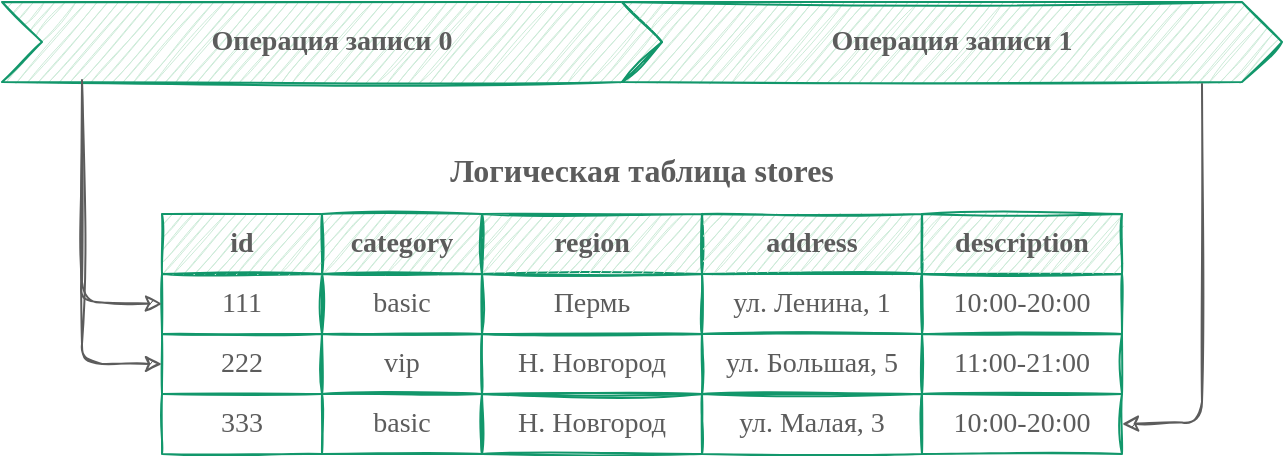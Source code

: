 <mxfile version="15.4.3" type="device"><diagram id="UkCRQ5fywTpBNVma3KRR" name="Page-1"><mxGraphModel dx="1225" dy="6036" grid="1" gridSize="10" guides="1" tooltips="1" connect="1" arrows="1" fold="1" page="1" pageScale="1" pageWidth="660" pageHeight="250" math="0" shadow="0"><root><mxCell id="pq5Drrk4d1I2Po4bDmVT-0"/><mxCell id="pq5Drrk4d1I2Po4bDmVT-1" parent="pq5Drrk4d1I2Po4bDmVT-0"/><mxCell id="pq5Drrk4d1I2Po4bDmVT-2" value="&lt;font color=&quot;#5c5c5c&quot; style=&quot;font-size: 14px&quot;&gt;&lt;span&gt;111&lt;/span&gt;&lt;/font&gt;&lt;font color=&quot;#5c5c5c&quot; style=&quot;font-size: 14px&quot;&gt;&lt;span&gt;&lt;br&gt;&lt;/span&gt;&lt;/font&gt;" style="rounded=0;whiteSpace=wrap;html=1;fontStyle=0;sketch=1;fontFamily=Comic Sans MS;strokeColor=#12976B;fillColor=none;" parent="pq5Drrk4d1I2Po4bDmVT-1" vertex="1"><mxGeometry x="90" y="-5104" width="80" height="30" as="geometry"/></mxCell><mxCell id="pq5Drrk4d1I2Po4bDmVT-3" value="&lt;span style=&quot;color: rgb(92 , 92 , 92) ; font-size: 14px&quot;&gt;basic&lt;/span&gt;&lt;font color=&quot;#5c5c5c&quot; style=&quot;font-size: 14px&quot;&gt;&lt;span&gt;&lt;br&gt;&lt;/span&gt;&lt;/font&gt;" style="rounded=0;whiteSpace=wrap;html=1;fontStyle=0;sketch=1;fontFamily=Comic Sans MS;strokeColor=#12976B;fillColor=none;" parent="pq5Drrk4d1I2Po4bDmVT-1" vertex="1"><mxGeometry x="170" y="-5104" width="80" height="30" as="geometry"/></mxCell><mxCell id="pq5Drrk4d1I2Po4bDmVT-4" value="&lt;font color=&quot;#5c5c5c&quot; style=&quot;font-size: 14px&quot;&gt;&lt;span&gt;Пермь&lt;br&gt;&lt;/span&gt;&lt;/font&gt;" style="rounded=0;whiteSpace=wrap;html=1;fontStyle=0;sketch=1;fontFamily=Comic Sans MS;strokeColor=#12976B;fillColor=none;" parent="pq5Drrk4d1I2Po4bDmVT-1" vertex="1"><mxGeometry x="250" y="-5104" width="110" height="30" as="geometry"/></mxCell><mxCell id="pq5Drrk4d1I2Po4bDmVT-5" value="&lt;font color=&quot;#5c5c5c&quot; style=&quot;font-size: 14px&quot;&gt;&lt;span&gt;222&lt;br&gt;&lt;/span&gt;&lt;/font&gt;" style="rounded=0;whiteSpace=wrap;html=1;fontStyle=0;sketch=1;fontFamily=Comic Sans MS;strokeColor=#12976B;fillColor=none;" parent="pq5Drrk4d1I2Po4bDmVT-1" vertex="1"><mxGeometry x="90" y="-5074" width="80" height="30" as="geometry"/></mxCell><mxCell id="pq5Drrk4d1I2Po4bDmVT-6" value="&lt;font color=&quot;#5c5c5c&quot; style=&quot;font-size: 14px&quot;&gt;&lt;span&gt;vip&lt;br&gt;&lt;/span&gt;&lt;/font&gt;" style="rounded=0;whiteSpace=wrap;html=1;fontStyle=0;sketch=1;fontFamily=Comic Sans MS;strokeColor=#12976B;fillColor=none;" parent="pq5Drrk4d1I2Po4bDmVT-1" vertex="1"><mxGeometry x="170" y="-5074" width="80" height="30" as="geometry"/></mxCell><mxCell id="pq5Drrk4d1I2Po4bDmVT-7" value="&lt;font color=&quot;#5c5c5c&quot; style=&quot;font-size: 14px&quot;&gt;&lt;span&gt;Н. Новгород&lt;br&gt;&lt;/span&gt;&lt;/font&gt;" style="rounded=0;whiteSpace=wrap;html=1;fontStyle=0;sketch=1;fontFamily=Comic Sans MS;strokeColor=#12976B;fillColor=none;" parent="pq5Drrk4d1I2Po4bDmVT-1" vertex="1"><mxGeometry x="250" y="-5074" width="110" height="30" as="geometry"/></mxCell><mxCell id="pq5Drrk4d1I2Po4bDmVT-8" value="&lt;font color=&quot;#5c5c5c&quot; style=&quot;font-size: 14px&quot;&gt;&lt;span&gt;id&lt;br&gt;&lt;/span&gt;&lt;/font&gt;" style="rounded=0;whiteSpace=wrap;html=1;fontStyle=1;sketch=1;fontFamily=Comic Sans MS;strokeColor=#12976B;fillColor=#CCEBD8;" parent="pq5Drrk4d1I2Po4bDmVT-1" vertex="1"><mxGeometry x="90" y="-5134" width="80" height="30" as="geometry"/></mxCell><mxCell id="pq5Drrk4d1I2Po4bDmVT-9" value="&lt;font color=&quot;#5c5c5c&quot; style=&quot;font-size: 14px&quot;&gt;&lt;span&gt;category&lt;br&gt;&lt;/span&gt;&lt;/font&gt;" style="rounded=0;whiteSpace=wrap;html=1;fontStyle=1;sketch=1;fontFamily=Comic Sans MS;strokeColor=#12976B;fillColor=#CCEBD8;" parent="pq5Drrk4d1I2Po4bDmVT-1" vertex="1"><mxGeometry x="170" y="-5134" width="80" height="30" as="geometry"/></mxCell><mxCell id="pq5Drrk4d1I2Po4bDmVT-10" value="&lt;font color=&quot;#5c5c5c&quot; style=&quot;font-size: 14px&quot;&gt;&lt;span&gt;region&lt;br&gt;&lt;/span&gt;&lt;/font&gt;" style="rounded=0;whiteSpace=wrap;html=1;fontStyle=1;sketch=1;fontFamily=Comic Sans MS;strokeColor=#12976B;fillColor=#CCEBD8;" parent="pq5Drrk4d1I2Po4bDmVT-1" vertex="1"><mxGeometry x="250" y="-5134" width="110" height="30" as="geometry"/></mxCell><mxCell id="pq5Drrk4d1I2Po4bDmVT-11" value="&lt;font color=&quot;#5c5c5c&quot; style=&quot;font-size: 14px&quot;&gt;&lt;span&gt;ул. Ленина, 1&lt;br&gt;&lt;/span&gt;&lt;/font&gt;" style="rounded=0;whiteSpace=wrap;html=1;fontStyle=0;sketch=1;fontFamily=Comic Sans MS;strokeColor=#12976B;fillColor=none;" parent="pq5Drrk4d1I2Po4bDmVT-1" vertex="1"><mxGeometry x="360" y="-5104" width="110" height="30" as="geometry"/></mxCell><mxCell id="pq5Drrk4d1I2Po4bDmVT-12" value="&lt;font color=&quot;#5c5c5c&quot; style=&quot;font-size: 14px&quot;&gt;&lt;span&gt;ул. Большая, 5&lt;br&gt;&lt;/span&gt;&lt;/font&gt;" style="rounded=0;whiteSpace=wrap;html=1;fontStyle=0;sketch=1;fontFamily=Comic Sans MS;strokeColor=#12976B;fillColor=none;" parent="pq5Drrk4d1I2Po4bDmVT-1" vertex="1"><mxGeometry x="360" y="-5074" width="110" height="30" as="geometry"/></mxCell><mxCell id="pq5Drrk4d1I2Po4bDmVT-13" value="&lt;font color=&quot;#5c5c5c&quot; style=&quot;font-size: 14px&quot;&gt;&lt;span&gt;address&lt;br&gt;&lt;/span&gt;&lt;/font&gt;" style="rounded=0;whiteSpace=wrap;html=1;fontStyle=1;sketch=1;fontFamily=Comic Sans MS;strokeColor=#12976B;fillColor=#CCEBD8;" parent="pq5Drrk4d1I2Po4bDmVT-1" vertex="1"><mxGeometry x="360" y="-5134" width="110" height="30" as="geometry"/></mxCell><mxCell id="pq5Drrk4d1I2Po4bDmVT-14" value="&lt;font color=&quot;#5c5c5c&quot; style=&quot;font-size: 14px&quot;&gt;&lt;span&gt;10:00-20:00&lt;br&gt;&lt;/span&gt;&lt;/font&gt;" style="rounded=0;whiteSpace=wrap;html=1;fontStyle=0;sketch=1;fontFamily=Comic Sans MS;strokeColor=#12976B;fillColor=none;" parent="pq5Drrk4d1I2Po4bDmVT-1" vertex="1"><mxGeometry x="470" y="-5104" width="100" height="30" as="geometry"/></mxCell><mxCell id="pq5Drrk4d1I2Po4bDmVT-15" value="&lt;font color=&quot;#5c5c5c&quot; style=&quot;font-size: 14px&quot;&gt;&lt;span&gt;11:00-21:00&lt;br&gt;&lt;/span&gt;&lt;/font&gt;" style="rounded=0;whiteSpace=wrap;html=1;fontStyle=0;sketch=1;fontFamily=Comic Sans MS;strokeColor=#12976B;fillColor=none;" parent="pq5Drrk4d1I2Po4bDmVT-1" vertex="1"><mxGeometry x="470" y="-5074" width="100" height="30" as="geometry"/></mxCell><mxCell id="pq5Drrk4d1I2Po4bDmVT-16" value="&lt;font color=&quot;#5c5c5c&quot; style=&quot;font-size: 14px&quot;&gt;&lt;span&gt;description&lt;br&gt;&lt;/span&gt;&lt;/font&gt;" style="rounded=0;whiteSpace=wrap;html=1;fontStyle=1;sketch=1;fontFamily=Comic Sans MS;strokeColor=#12976B;fillColor=#CCEBD8;" parent="pq5Drrk4d1I2Po4bDmVT-1" vertex="1"><mxGeometry x="470" y="-5134" width="100" height="30" as="geometry"/></mxCell><mxCell id="pq5Drrk4d1I2Po4bDmVT-29" value="&lt;span style=&quot;color: rgb(92 , 92 , 92) ; font-family: &amp;#34;comic sans ms&amp;#34; ; font-size: 14px ; font-weight: bold&quot;&gt;Операция записи 0&lt;/span&gt;" style="shape=step;perimeter=stepPerimeter;whiteSpace=wrap;html=1;fixedSize=1;strokeColor=#12976B;sketch=1;fillColor=#CCEBD8;size=20;" parent="pq5Drrk4d1I2Po4bDmVT-1" vertex="1"><mxGeometry x="10" y="-5240" width="330" height="40" as="geometry"/></mxCell><mxCell id="pq5Drrk4d1I2Po4bDmVT-30" value="&lt;span style=&quot;color: rgb(92 , 92 , 92) ; font-family: &amp;#34;comic sans ms&amp;#34; ; font-size: 14px ; font-weight: bold&quot;&gt;Операция записи 1&lt;/span&gt;" style="shape=step;perimeter=stepPerimeter;whiteSpace=wrap;html=1;fixedSize=1;strokeColor=#12976B;sketch=1;fillColor=#CCEBD8;size=20;" parent="pq5Drrk4d1I2Po4bDmVT-1" vertex="1"><mxGeometry x="320" y="-5240" width="330" height="40" as="geometry"/></mxCell><mxCell id="pq5Drrk4d1I2Po4bDmVT-32" value="&lt;span style=&quot;color: rgb(92 , 92 , 92) ; font-weight: bold&quot;&gt;&lt;font style=&quot;font-size: 16px&quot; face=&quot;Comic Sans MS&quot;&gt;Логическая таблица stores&lt;/font&gt;&lt;/span&gt;" style="text;html=1;strokeColor=none;align=center;verticalAlign=middle;whiteSpace=wrap;rounded=0;sketch=1;fillColor=#ffffff;" parent="pq5Drrk4d1I2Po4bDmVT-1" vertex="1"><mxGeometry x="150" y="-5166" width="360" height="20" as="geometry"/></mxCell><mxCell id="pq5Drrk4d1I2Po4bDmVT-35" value="&lt;font color=&quot;#5c5c5c&quot; style=&quot;font-size: 14px&quot;&gt;&lt;span&gt;333&lt;br&gt;&lt;/span&gt;&lt;/font&gt;" style="rounded=0;whiteSpace=wrap;html=1;fontStyle=0;sketch=1;fontFamily=Comic Sans MS;strokeColor=#12976B;fillColor=none;" parent="pq5Drrk4d1I2Po4bDmVT-1" vertex="1"><mxGeometry x="90" y="-5044" width="80" height="30" as="geometry"/></mxCell><mxCell id="pq5Drrk4d1I2Po4bDmVT-36" value="&lt;font color=&quot;#5c5c5c&quot; style=&quot;font-size: 14px&quot;&gt;&lt;span&gt;basic&lt;br&gt;&lt;/span&gt;&lt;/font&gt;" style="rounded=0;whiteSpace=wrap;html=1;fontStyle=0;sketch=1;fontFamily=Comic Sans MS;strokeColor=#12976B;fillColor=none;" parent="pq5Drrk4d1I2Po4bDmVT-1" vertex="1"><mxGeometry x="170" y="-5044" width="80" height="30" as="geometry"/></mxCell><mxCell id="pq5Drrk4d1I2Po4bDmVT-37" value="&lt;font color=&quot;#5c5c5c&quot; style=&quot;font-size: 14px&quot;&gt;&lt;span&gt;Н. Новгород&lt;br&gt;&lt;/span&gt;&lt;/font&gt;" style="rounded=0;whiteSpace=wrap;html=1;fontStyle=0;sketch=1;fontFamily=Comic Sans MS;strokeColor=#12976B;fillColor=none;" parent="pq5Drrk4d1I2Po4bDmVT-1" vertex="1"><mxGeometry x="250" y="-5044" width="110" height="30" as="geometry"/></mxCell><mxCell id="pq5Drrk4d1I2Po4bDmVT-38" value="&lt;font color=&quot;#5c5c5c&quot; style=&quot;font-size: 14px&quot;&gt;&lt;span&gt;ул. Малая, 3&lt;br&gt;&lt;/span&gt;&lt;/font&gt;" style="rounded=0;whiteSpace=wrap;html=1;fontStyle=0;sketch=1;fontFamily=Comic Sans MS;strokeColor=#12976B;fillColor=none;" parent="pq5Drrk4d1I2Po4bDmVT-1" vertex="1"><mxGeometry x="360" y="-5044" width="110" height="30" as="geometry"/></mxCell><mxCell id="pq5Drrk4d1I2Po4bDmVT-39" value="&lt;font color=&quot;#5c5c5c&quot; style=&quot;font-size: 14px&quot;&gt;&lt;span&gt;10:00-20:00&lt;br&gt;&lt;/span&gt;&lt;/font&gt;" style="rounded=0;whiteSpace=wrap;html=1;fontStyle=0;sketch=1;fontFamily=Comic Sans MS;strokeColor=#12976B;fillColor=none;" parent="pq5Drrk4d1I2Po4bDmVT-1" vertex="1"><mxGeometry x="470" y="-5044" width="100" height="30" as="geometry"/></mxCell><mxCell id="pq5Drrk4d1I2Po4bDmVT-41" value="" style="endArrow=none;html=1;shadow=0;fontFamily=Comic Sans MS;fontSize=11;sketch=1;endFill=0;exitX=0;exitY=0.5;exitDx=0;exitDy=0;strokeColor=#5C5C5C;startArrow=classic;startFill=1;" parent="pq5Drrk4d1I2Po4bDmVT-1" source="pq5Drrk4d1I2Po4bDmVT-2" edge="1"><mxGeometry width="50" height="50" relative="1" as="geometry"><mxPoint x="100" y="-4690" as="sourcePoint"/><mxPoint x="50" y="-5200" as="targetPoint"/><Array as="points"><mxPoint x="50" y="-5090"/></Array></mxGeometry></mxCell><mxCell id="pq5Drrk4d1I2Po4bDmVT-42" value="" style="endArrow=none;html=1;shadow=0;fontFamily=Comic Sans MS;fontSize=11;sketch=1;endFill=0;exitX=0;exitY=0.5;exitDx=0;exitDy=0;strokeColor=#5C5C5C;startArrow=classic;startFill=1;" parent="pq5Drrk4d1I2Po4bDmVT-1" source="pq5Drrk4d1I2Po4bDmVT-5" edge="1"><mxGeometry width="50" height="50" relative="1" as="geometry"><mxPoint x="80" y="-5079" as="sourcePoint"/><mxPoint x="50" y="-5201" as="targetPoint"/><Array as="points"><mxPoint x="50" y="-5059"/></Array></mxGeometry></mxCell><mxCell id="pq5Drrk4d1I2Po4bDmVT-43" value="" style="endArrow=none;html=1;shadow=0;fontFamily=Comic Sans MS;fontSize=11;sketch=1;endFill=0;strokeColor=#5C5C5C;startArrow=classic;startFill=1;exitX=1;exitY=0.5;exitDx=0;exitDy=0;" parent="pq5Drrk4d1I2Po4bDmVT-1" source="pq5Drrk4d1I2Po4bDmVT-39" edge="1"><mxGeometry width="50" height="50" relative="1" as="geometry"><mxPoint x="580" y="-5030" as="sourcePoint"/><mxPoint x="610" y="-5199" as="targetPoint"/><Array as="points"><mxPoint x="610" y="-5030"/></Array></mxGeometry></mxCell></root></mxGraphModel></diagram></mxfile>